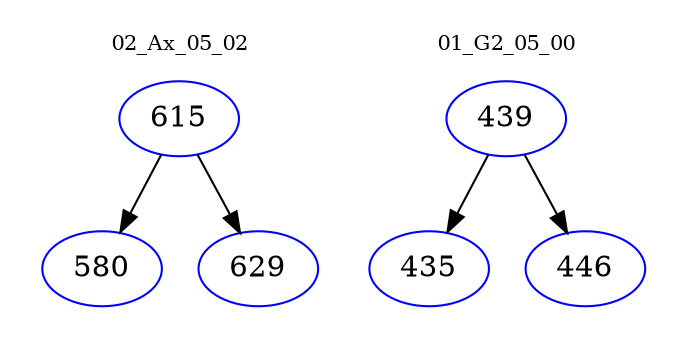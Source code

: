 digraph{
subgraph cluster_0 {
color = white
label = "02_Ax_05_02";
fontsize=10;
T0_615 [label="615", color="blue"]
T0_615 -> T0_580 [color="black"]
T0_580 [label="580", color="blue"]
T0_615 -> T0_629 [color="black"]
T0_629 [label="629", color="blue"]
}
subgraph cluster_1 {
color = white
label = "01_G2_05_00";
fontsize=10;
T1_439 [label="439", color="blue"]
T1_439 -> T1_435 [color="black"]
T1_435 [label="435", color="blue"]
T1_439 -> T1_446 [color="black"]
T1_446 [label="446", color="blue"]
}
}
